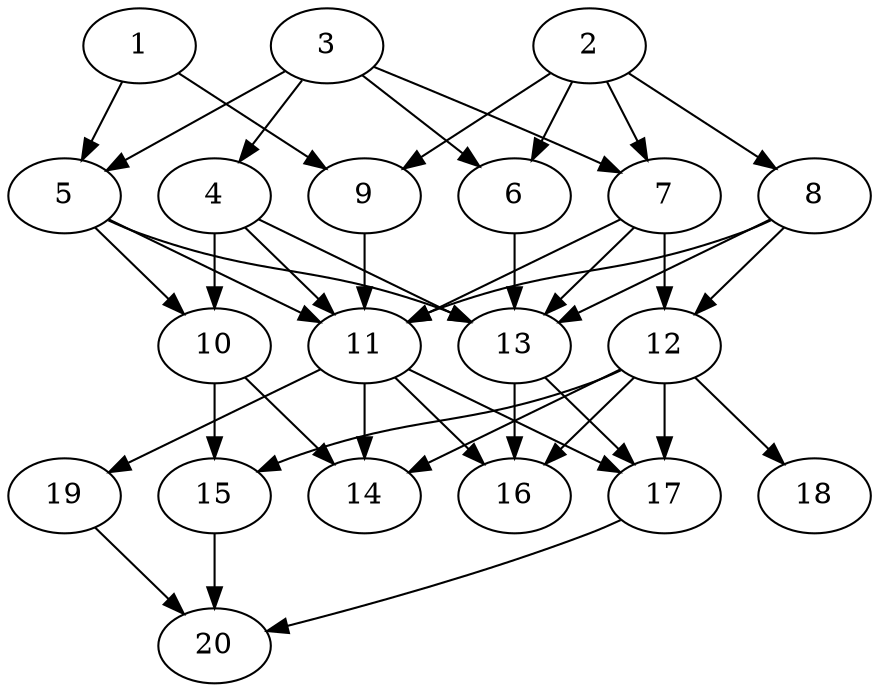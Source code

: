// DAG automatically generated by daggen at Tue Jul 23 14:33:40 2019
// ./daggen --dot -n 20 --ccr 0.3 --fat 0.6 --regular 0.5 --density 0.8 --mindata 5242880 --maxdata 52428800 
digraph G {
  1 [size="49793707", alpha="0.05", expect_size="14938112"] 
  1 -> 5 [size ="14938112"]
  1 -> 9 [size ="14938112"]
  2 [size="58972160", alpha="0.03", expect_size="17691648"] 
  2 -> 6 [size ="17691648"]
  2 -> 7 [size ="17691648"]
  2 -> 8 [size ="17691648"]
  2 -> 9 [size ="17691648"]
  3 [size="98375680", alpha="0.13", expect_size="29512704"] 
  3 -> 4 [size ="29512704"]
  3 -> 5 [size ="29512704"]
  3 -> 6 [size ="29512704"]
  3 -> 7 [size ="29512704"]
  4 [size="152108373", alpha="0.13", expect_size="45632512"] 
  4 -> 10 [size ="45632512"]
  4 -> 11 [size ="45632512"]
  4 -> 13 [size ="45632512"]
  5 [size="110318933", alpha="0.17", expect_size="33095680"] 
  5 -> 10 [size ="33095680"]
  5 -> 11 [size ="33095680"]
  5 -> 13 [size ="33095680"]
  6 [size="94296747", alpha="0.12", expect_size="28289024"] 
  6 -> 13 [size ="28289024"]
  7 [size="56432640", alpha="0.06", expect_size="16929792"] 
  7 -> 11 [size ="16929792"]
  7 -> 12 [size ="16929792"]
  7 -> 13 [size ="16929792"]
  8 [size="26722987", alpha="0.13", expect_size="8016896"] 
  8 -> 11 [size ="8016896"]
  8 -> 12 [size ="8016896"]
  8 -> 13 [size ="8016896"]
  9 [size="56115200", alpha="0.16", expect_size="16834560"] 
  9 -> 11 [size ="16834560"]
  10 [size="145759573", alpha="0.09", expect_size="43727872"] 
  10 -> 14 [size ="43727872"]
  10 -> 15 [size ="43727872"]
  11 [size="53067093", alpha="0.07", expect_size="15920128"] 
  11 -> 14 [size ="15920128"]
  11 -> 16 [size ="15920128"]
  11 -> 17 [size ="15920128"]
  11 -> 19 [size ="15920128"]
  12 [size="91508053", alpha="0.01", expect_size="27452416"] 
  12 -> 14 [size ="27452416"]
  12 -> 15 [size ="27452416"]
  12 -> 16 [size ="27452416"]
  12 -> 17 [size ="27452416"]
  12 -> 18 [size ="27452416"]
  13 [size="111643307", alpha="0.15", expect_size="33492992"] 
  13 -> 16 [size ="33492992"]
  13 -> 17 [size ="33492992"]
  14 [size="59528533", alpha="0.16", expect_size="17858560"] 
  15 [size="162256213", alpha="0.18", expect_size="48676864"] 
  15 -> 20 [size ="48676864"]
  16 [size="140189013", alpha="0.14", expect_size="42056704"] 
  17 [size="75059200", alpha="0.14", expect_size="22517760"] 
  17 -> 20 [size ="22517760"]
  18 [size="123968853", alpha="0.04", expect_size="37190656"] 
  19 [size="68423680", alpha="0.14", expect_size="20527104"] 
  19 -> 20 [size ="20527104"]
  20 [size="34914987", alpha="0.08", expect_size="10474496"] 
}
